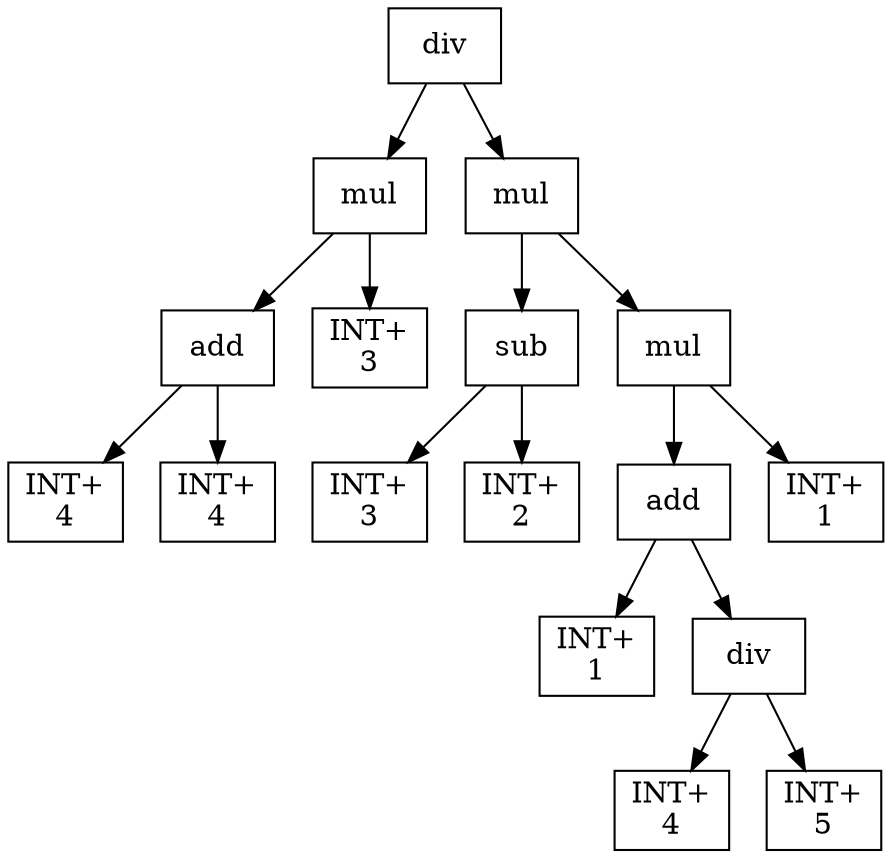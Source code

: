 digraph expr {
  node [shape=box];
  n1 [label="div"];
  n2 [label="mul"];
  n3 [label="add"];
  n4 [label="INT+\n4"];
  n5 [label="INT+\n4"];
  n3 -> n4;
  n3 -> n5;
  n6 [label="INT+\n3"];
  n2 -> n3;
  n2 -> n6;
  n7 [label="mul"];
  n8 [label="sub"];
  n9 [label="INT+\n3"];
  n10 [label="INT+\n2"];
  n8 -> n9;
  n8 -> n10;
  n11 [label="mul"];
  n12 [label="add"];
  n13 [label="INT+\n1"];
  n14 [label="div"];
  n15 [label="INT+\n4"];
  n16 [label="INT+\n5"];
  n14 -> n15;
  n14 -> n16;
  n12 -> n13;
  n12 -> n14;
  n17 [label="INT+\n1"];
  n11 -> n12;
  n11 -> n17;
  n7 -> n8;
  n7 -> n11;
  n1 -> n2;
  n1 -> n7;
}